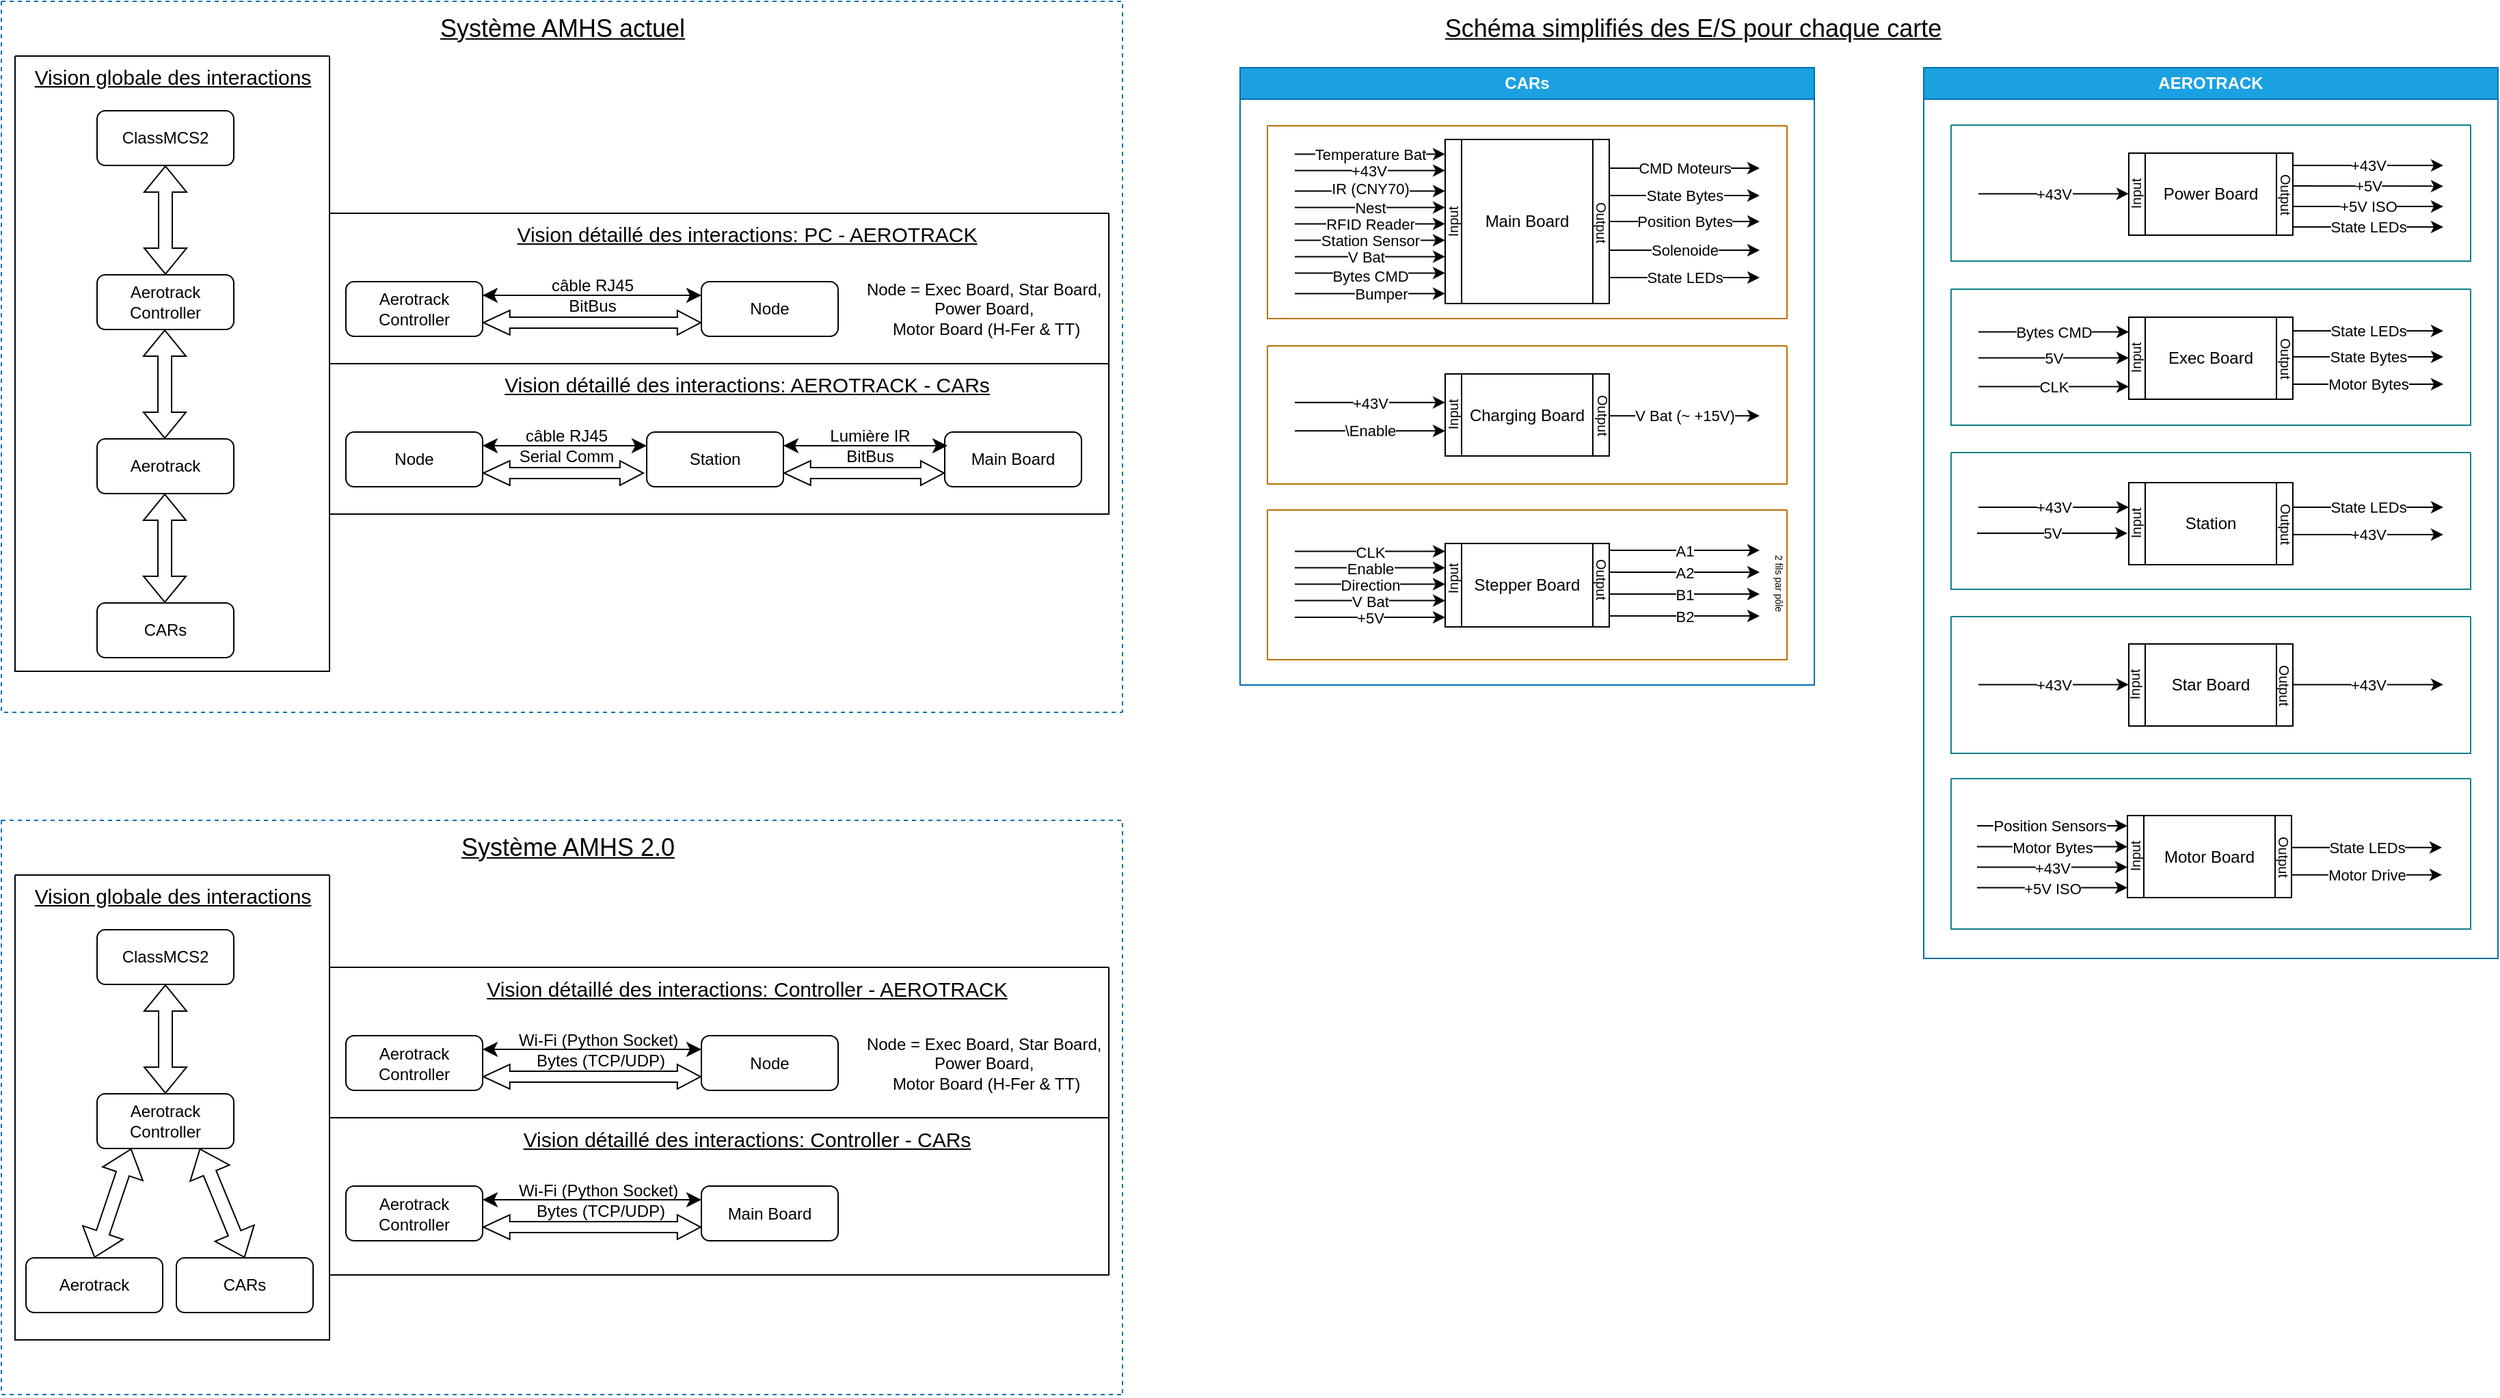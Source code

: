 <mxfile version="28.2.0">
  <diagram name="Page-1" id="JQ0VV9HO-R1vaCJ0KMiT">
    <mxGraphModel dx="677" dy="440" grid="1" gridSize="10" guides="1" tooltips="1" connect="1" arrows="1" fold="1" page="1" pageScale="1" pageWidth="827" pageHeight="1169" math="0" shadow="0">
      <root>
        <mxCell id="0" />
        <mxCell id="1" parent="0" />
        <mxCell id="ZBryR0kt3o8j6Fu_iN5K-2" value="ClassMCS2" style="rounded=1;whiteSpace=wrap;html=1;" parent="1" vertex="1">
          <mxGeometry x="74" y="90" width="100" height="40" as="geometry" />
        </mxCell>
        <mxCell id="ZBryR0kt3o8j6Fu_iN5K-3" value="Aerotrack Controller" style="rounded=1;whiteSpace=wrap;html=1;" parent="1" vertex="1">
          <mxGeometry x="74" y="210" width="100" height="40" as="geometry" />
        </mxCell>
        <mxCell id="ZBryR0kt3o8j6Fu_iN5K-4" value="CARs" style="rounded=1;whiteSpace=wrap;html=1;" parent="1" vertex="1">
          <mxGeometry x="74" y="450" width="100" height="40" as="geometry" />
        </mxCell>
        <mxCell id="ZBryR0kt3o8j6Fu_iN5K-5" value="Aerotrack" style="rounded=1;whiteSpace=wrap;html=1;" parent="1" vertex="1">
          <mxGeometry x="74" y="330" width="100" height="40" as="geometry" />
        </mxCell>
        <mxCell id="ZBryR0kt3o8j6Fu_iN5K-8" value="" style="shape=flexArrow;endArrow=classic;startArrow=classic;html=1;rounded=0;entryX=0.5;entryY=1;entryDx=0;entryDy=0;exitX=0.5;exitY=0;exitDx=0;exitDy=0;" parent="1" source="ZBryR0kt3o8j6Fu_iN5K-3" target="ZBryR0kt3o8j6Fu_iN5K-2" edge="1">
          <mxGeometry width="100" height="100" relative="1" as="geometry">
            <mxPoint x="394" y="380" as="sourcePoint" />
            <mxPoint x="494" y="280" as="targetPoint" />
          </mxGeometry>
        </mxCell>
        <mxCell id="ZBryR0kt3o8j6Fu_iN5K-9" value="" style="shape=flexArrow;endArrow=classic;startArrow=classic;html=1;rounded=0;entryX=0.5;entryY=1;entryDx=0;entryDy=0;exitX=0.5;exitY=0;exitDx=0;exitDy=0;" parent="1" edge="1">
          <mxGeometry width="100" height="100" relative="1" as="geometry">
            <mxPoint x="123.5" y="330" as="sourcePoint" />
            <mxPoint x="123.5" y="250" as="targetPoint" />
          </mxGeometry>
        </mxCell>
        <mxCell id="ZBryR0kt3o8j6Fu_iN5K-10" value="" style="shape=flexArrow;endArrow=classic;startArrow=classic;html=1;rounded=0;entryX=0.5;entryY=1;entryDx=0;entryDy=0;exitX=0.5;exitY=0;exitDx=0;exitDy=0;" parent="1" edge="1">
          <mxGeometry width="100" height="100" relative="1" as="geometry">
            <mxPoint x="123.5" y="450" as="sourcePoint" />
            <mxPoint x="123.5" y="370" as="targetPoint" />
          </mxGeometry>
        </mxCell>
        <mxCell id="ZBryR0kt3o8j6Fu_iN5K-12" value="&lt;font style=&quot;font-size: 18px;&quot;&gt;&lt;u&gt;Système AMHS actuel&lt;/u&gt;&lt;/font&gt;" style="text;html=1;align=center;verticalAlign=middle;resizable=0;points=[];autosize=1;strokeColor=none;fillColor=none;" parent="1" vertex="1">
          <mxGeometry x="314" y="10" width="200" height="40" as="geometry" />
        </mxCell>
        <mxCell id="ZBryR0kt3o8j6Fu_iN5K-13" value="&lt;font style=&quot;font-size: 15px;&quot;&gt;&lt;u style=&quot;&quot;&gt;Vision globale des interactions&lt;/u&gt;&lt;/font&gt;" style="text;html=1;align=center;verticalAlign=middle;resizable=0;points=[];autosize=1;strokeColor=none;fillColor=none;" parent="1" vertex="1">
          <mxGeometry x="14" y="50" width="230" height="30" as="geometry" />
        </mxCell>
        <mxCell id="ZBryR0kt3o8j6Fu_iN5K-19" value="&lt;font style=&quot;font-size: 15px;&quot;&gt;&lt;u style=&quot;&quot;&gt;Vision détaillé des interactions: PC - AEROTRACK&lt;/u&gt;&lt;/font&gt;" style="text;html=1;align=center;verticalAlign=middle;resizable=0;points=[];autosize=1;strokeColor=none;fillColor=none;" parent="1" vertex="1">
          <mxGeometry x="369" y="165" width="360" height="30" as="geometry" />
        </mxCell>
        <mxCell id="ZBryR0kt3o8j6Fu_iN5K-20" value="&lt;font style=&quot;font-size: 15px;&quot;&gt;&lt;u style=&quot;&quot;&gt;Vision détaillé des interactions: AEROTRACK - CARs&lt;/u&gt;&lt;/font&gt;" style="text;html=1;align=center;verticalAlign=middle;resizable=0;points=[];autosize=1;strokeColor=none;fillColor=none;" parent="1" vertex="1">
          <mxGeometry x="359" y="275" width="380" height="30" as="geometry" />
        </mxCell>
        <mxCell id="ZBryR0kt3o8j6Fu_iN5K-23" value="Aerotrack Controller" style="rounded=1;whiteSpace=wrap;html=1;" parent="1" vertex="1">
          <mxGeometry x="256" y="215" width="100" height="40" as="geometry" />
        </mxCell>
        <mxCell id="ZBryR0kt3o8j6Fu_iN5K-24" value="Node" style="rounded=1;whiteSpace=wrap;html=1;" parent="1" vertex="1">
          <mxGeometry x="516" y="215" width="100" height="40" as="geometry" />
        </mxCell>
        <mxCell id="ZBryR0kt3o8j6Fu_iN5K-25" value="Station" style="rounded=1;whiteSpace=wrap;html=1;" parent="1" vertex="1">
          <mxGeometry x="476" y="325" width="100" height="40" as="geometry" />
        </mxCell>
        <mxCell id="ZBryR0kt3o8j6Fu_iN5K-29" value="Main Board" style="rounded=1;whiteSpace=wrap;html=1;" parent="1" vertex="1">
          <mxGeometry x="694" y="325" width="100" height="40" as="geometry" />
        </mxCell>
        <mxCell id="ZBryR0kt3o8j6Fu_iN5K-35" value="" style="edgeStyle=none;orthogonalLoop=1;jettySize=auto;html=1;endArrow=classic;startArrow=classic;endSize=8;startSize=8;rounded=0;entryX=0;entryY=0.25;entryDx=0;entryDy=0;exitX=1;exitY=0.25;exitDx=0;exitDy=0;" parent="1" source="ZBryR0kt3o8j6Fu_iN5K-23" target="ZBryR0kt3o8j6Fu_iN5K-24" edge="1">
          <mxGeometry width="100" relative="1" as="geometry">
            <mxPoint x="406" y="225" as="sourcePoint" />
            <mxPoint x="506" y="225" as="targetPoint" />
            <Array as="points" />
          </mxGeometry>
        </mxCell>
        <mxCell id="ZBryR0kt3o8j6Fu_iN5K-39" value="" style="shape=flexArrow;endArrow=classic;startArrow=classic;html=1;rounded=0;entryX=0;entryY=0.75;entryDx=0;entryDy=0;exitX=1;exitY=0.75;exitDx=0;exitDy=0;endWidth=9;endSize=5.362;startWidth=9;startSize=6.121;width=7.917;" parent="1" source="ZBryR0kt3o8j6Fu_iN5K-23" target="ZBryR0kt3o8j6Fu_iN5K-24" edge="1">
          <mxGeometry width="100" height="100" relative="1" as="geometry">
            <mxPoint x="356" y="325" as="sourcePoint" />
            <mxPoint x="456" y="225" as="targetPoint" />
          </mxGeometry>
        </mxCell>
        <mxCell id="ZBryR0kt3o8j6Fu_iN5K-43" value="câble RJ45&lt;br&gt;BitBus" style="text;html=1;align=center;verticalAlign=middle;resizable=0;points=[];autosize=1;strokeColor=none;fillColor=none;" parent="1" vertex="1">
          <mxGeometry x="396" y="205" width="80" height="40" as="geometry" />
        </mxCell>
        <mxCell id="ZBryR0kt3o8j6Fu_iN5K-47" value="" style="swimlane;startSize=0;" parent="1" vertex="1">
          <mxGeometry x="14" y="50" width="230" height="450" as="geometry" />
        </mxCell>
        <mxCell id="ZBryR0kt3o8j6Fu_iN5K-48" value="" style="swimlane;startSize=0;" parent="1" vertex="1">
          <mxGeometry x="244" y="165" width="570" height="110" as="geometry" />
        </mxCell>
        <mxCell id="ZBryR0kt3o8j6Fu_iN5K-44" value="Node = Exec Board, Star Board,&amp;nbsp;&lt;div&gt;Power Board,&amp;nbsp;&lt;/div&gt;&lt;div&gt;Motor Board (H-Fer &amp;amp; TT)&lt;/div&gt;" style="text;html=1;align=center;verticalAlign=middle;resizable=0;points=[];autosize=1;strokeColor=none;fillColor=none;" parent="ZBryR0kt3o8j6Fu_iN5K-48" vertex="1">
          <mxGeometry x="380" y="40" width="200" height="60" as="geometry" />
        </mxCell>
        <mxCell id="ZBryR0kt3o8j6Fu_iN5K-49" value="Node" style="rounded=1;whiteSpace=wrap;html=1;" parent="1" vertex="1">
          <mxGeometry x="256" y="325" width="100" height="40" as="geometry" />
        </mxCell>
        <mxCell id="ZBryR0kt3o8j6Fu_iN5K-50" value="" style="edgeStyle=none;orthogonalLoop=1;jettySize=auto;html=1;endArrow=classic;startArrow=classic;endSize=8;startSize=8;rounded=0;entryX=0;entryY=0.25;entryDx=0;entryDy=0;exitX=1;exitY=0.25;exitDx=0;exitDy=0;" parent="1" target="ZBryR0kt3o8j6Fu_iN5K-25" edge="1">
          <mxGeometry width="100" relative="1" as="geometry">
            <mxPoint x="356" y="335" as="sourcePoint" />
            <mxPoint x="516" y="335" as="targetPoint" />
            <Array as="points" />
          </mxGeometry>
        </mxCell>
        <mxCell id="ZBryR0kt3o8j6Fu_iN5K-51" value="" style="shape=flexArrow;endArrow=classic;startArrow=classic;html=1;rounded=0;exitX=1;exitY=0.75;exitDx=0;exitDy=0;endWidth=9;endSize=5.362;startWidth=9;startSize=6.121;width=7.917;" parent="1" edge="1">
          <mxGeometry width="100" height="100" relative="1" as="geometry">
            <mxPoint x="356" y="355" as="sourcePoint" />
            <mxPoint x="474" y="355" as="targetPoint" />
          </mxGeometry>
        </mxCell>
        <mxCell id="ZBryR0kt3o8j6Fu_iN5K-52" value="câble RJ45&lt;br&gt;Serial Comm" style="text;html=1;align=center;verticalAlign=middle;resizable=0;points=[];autosize=1;strokeColor=none;fillColor=none;" parent="1" vertex="1">
          <mxGeometry x="372" y="315" width="90" height="40" as="geometry" />
        </mxCell>
        <mxCell id="ZBryR0kt3o8j6Fu_iN5K-53" value="" style="edgeStyle=none;orthogonalLoop=1;jettySize=auto;html=1;endArrow=classic;startArrow=classic;endSize=8;startSize=8;rounded=0;entryX=0;entryY=0.25;entryDx=0;entryDy=0;exitX=1;exitY=0.25;exitDx=0;exitDy=0;" parent="1" edge="1">
          <mxGeometry width="100" relative="1" as="geometry">
            <mxPoint x="576" y="335" as="sourcePoint" />
            <mxPoint x="696" y="335" as="targetPoint" />
            <Array as="points" />
          </mxGeometry>
        </mxCell>
        <mxCell id="ZBryR0kt3o8j6Fu_iN5K-54" value="" style="shape=flexArrow;endArrow=classic;startArrow=classic;html=1;rounded=0;exitX=1;exitY=0.75;exitDx=0;exitDy=0;endWidth=9;endSize=5.362;startWidth=9;startSize=6.121;width=7.917;" parent="1" edge="1">
          <mxGeometry width="100" height="100" relative="1" as="geometry">
            <mxPoint x="576" y="355" as="sourcePoint" />
            <mxPoint x="694" y="355" as="targetPoint" />
          </mxGeometry>
        </mxCell>
        <mxCell id="ZBryR0kt3o8j6Fu_iN5K-55" value="Lumière IR&lt;br&gt;BitBus" style="text;html=1;align=center;verticalAlign=middle;resizable=0;points=[];autosize=1;strokeColor=none;fillColor=none;" parent="1" vertex="1">
          <mxGeometry x="599" y="315" width="80" height="40" as="geometry" />
        </mxCell>
        <mxCell id="ZBryR0kt3o8j6Fu_iN5K-57" value="" style="swimlane;startSize=0;" parent="1" vertex="1">
          <mxGeometry x="244" y="275" width="570" height="110" as="geometry" />
        </mxCell>
        <mxCell id="ZBryR0kt3o8j6Fu_iN5K-58" value="" style="endArrow=none;dashed=1;html=1;rounded=0;fillColor=#1ba1e2;strokeColor=#006EAF;" parent="1" edge="1">
          <mxGeometry width="50" height="50" relative="1" as="geometry">
            <mxPoint x="4" y="10" as="sourcePoint" />
            <mxPoint x="824" y="530" as="targetPoint" />
            <Array as="points">
              <mxPoint x="4" y="530" />
            </Array>
          </mxGeometry>
        </mxCell>
        <mxCell id="ZBryR0kt3o8j6Fu_iN5K-61" value="" style="endArrow=none;dashed=1;html=1;rounded=0;fillColor=#1ba1e2;strokeColor=#006EAF;" parent="1" edge="1">
          <mxGeometry width="50" height="50" relative="1" as="geometry">
            <mxPoint x="4" y="10" as="sourcePoint" />
            <mxPoint x="824" y="530" as="targetPoint" />
            <Array as="points">
              <mxPoint x="824" y="10" />
            </Array>
          </mxGeometry>
        </mxCell>
        <mxCell id="ZBryR0kt3o8j6Fu_iN5K-62" value="ClassMCS2" style="rounded=1;whiteSpace=wrap;html=1;" parent="1" vertex="1">
          <mxGeometry x="74" y="689" width="100" height="40" as="geometry" />
        </mxCell>
        <mxCell id="ZBryR0kt3o8j6Fu_iN5K-63" value="Aerotrack Controller" style="rounded=1;whiteSpace=wrap;html=1;" parent="1" vertex="1">
          <mxGeometry x="74" y="809" width="100" height="40" as="geometry" />
        </mxCell>
        <mxCell id="ZBryR0kt3o8j6Fu_iN5K-66" value="" style="shape=flexArrow;endArrow=classic;startArrow=classic;html=1;rounded=0;entryX=0.5;entryY=1;entryDx=0;entryDy=0;exitX=0.5;exitY=0;exitDx=0;exitDy=0;" parent="1" source="ZBryR0kt3o8j6Fu_iN5K-63" target="ZBryR0kt3o8j6Fu_iN5K-62" edge="1">
          <mxGeometry width="100" height="100" relative="1" as="geometry">
            <mxPoint x="394" y="979" as="sourcePoint" />
            <mxPoint x="494" y="879" as="targetPoint" />
          </mxGeometry>
        </mxCell>
        <mxCell id="ZBryR0kt3o8j6Fu_iN5K-67" value="" style="shape=flexArrow;endArrow=classic;startArrow=classic;html=1;rounded=0;entryX=0.25;entryY=1;entryDx=0;entryDy=0;exitX=0.5;exitY=0;exitDx=0;exitDy=0;" parent="1" source="ZBryR0kt3o8j6Fu_iN5K-65" target="ZBryR0kt3o8j6Fu_iN5K-63" edge="1">
          <mxGeometry width="100" height="100" relative="1" as="geometry">
            <mxPoint x="123.5" y="929" as="sourcePoint" />
            <mxPoint x="123.5" y="849" as="targetPoint" />
          </mxGeometry>
        </mxCell>
        <mxCell id="ZBryR0kt3o8j6Fu_iN5K-69" value="&lt;font style=&quot;font-size: 18px;&quot;&gt;&lt;u&gt;Système AMHS 2.0&lt;/u&gt;&lt;/font&gt;" style="text;html=1;align=center;verticalAlign=middle;resizable=0;points=[];autosize=1;strokeColor=none;fillColor=none;" parent="1" vertex="1">
          <mxGeometry x="328" y="609" width="180" height="40" as="geometry" />
        </mxCell>
        <mxCell id="ZBryR0kt3o8j6Fu_iN5K-70" value="&lt;font style=&quot;font-size: 15px;&quot;&gt;&lt;u style=&quot;&quot;&gt;Vision globale des interactions&lt;/u&gt;&lt;/font&gt;" style="text;html=1;align=center;verticalAlign=middle;resizable=0;points=[];autosize=1;strokeColor=none;fillColor=none;" parent="1" vertex="1">
          <mxGeometry x="14" y="649" width="230" height="30" as="geometry" />
        </mxCell>
        <mxCell id="ZBryR0kt3o8j6Fu_iN5K-71" value="&lt;font style=&quot;font-size: 15px;&quot;&gt;&lt;u style=&quot;&quot;&gt;Vision détaillé des interactions: Controller - AEROTRACK&lt;/u&gt;&lt;/font&gt;" style="text;html=1;align=center;verticalAlign=middle;resizable=0;points=[];autosize=1;strokeColor=none;fillColor=none;" parent="1" vertex="1">
          <mxGeometry x="349" y="716.5" width="400" height="30" as="geometry" />
        </mxCell>
        <mxCell id="ZBryR0kt3o8j6Fu_iN5K-72" value="&lt;font style=&quot;font-size: 15px;&quot;&gt;&lt;u style=&quot;&quot;&gt;Vision détaillé des interactions: Controller - CARs&lt;/u&gt;&lt;/font&gt;" style="text;html=1;align=center;verticalAlign=middle;resizable=0;points=[];autosize=1;strokeColor=none;fillColor=none;" parent="1" vertex="1">
          <mxGeometry x="374" y="826.5" width="350" height="30" as="geometry" />
        </mxCell>
        <mxCell id="ZBryR0kt3o8j6Fu_iN5K-73" value="Aerotrack Controller" style="rounded=1;whiteSpace=wrap;html=1;" parent="1" vertex="1">
          <mxGeometry x="256" y="766.5" width="100" height="40" as="geometry" />
        </mxCell>
        <mxCell id="ZBryR0kt3o8j6Fu_iN5K-74" value="Node" style="rounded=1;whiteSpace=wrap;html=1;" parent="1" vertex="1">
          <mxGeometry x="516" y="766.5" width="100" height="40" as="geometry" />
        </mxCell>
        <mxCell id="ZBryR0kt3o8j6Fu_iN5K-77" value="" style="edgeStyle=none;orthogonalLoop=1;jettySize=auto;html=1;endArrow=classic;startArrow=classic;endSize=8;startSize=8;rounded=0;entryX=0;entryY=0.25;entryDx=0;entryDy=0;exitX=1;exitY=0.25;exitDx=0;exitDy=0;" parent="1" source="ZBryR0kt3o8j6Fu_iN5K-73" target="ZBryR0kt3o8j6Fu_iN5K-74" edge="1">
          <mxGeometry width="100" relative="1" as="geometry">
            <mxPoint x="406" y="776.5" as="sourcePoint" />
            <mxPoint x="506" y="776.5" as="targetPoint" />
            <Array as="points" />
          </mxGeometry>
        </mxCell>
        <mxCell id="ZBryR0kt3o8j6Fu_iN5K-78" value="" style="shape=flexArrow;endArrow=classic;startArrow=classic;html=1;rounded=0;entryX=0;entryY=0.75;entryDx=0;entryDy=0;exitX=1;exitY=0.75;exitDx=0;exitDy=0;endWidth=9;endSize=5.362;startWidth=9;startSize=6.121;width=7.917;" parent="1" source="ZBryR0kt3o8j6Fu_iN5K-73" target="ZBryR0kt3o8j6Fu_iN5K-74" edge="1">
          <mxGeometry width="100" height="100" relative="1" as="geometry">
            <mxPoint x="356" y="876.5" as="sourcePoint" />
            <mxPoint x="456" y="776.5" as="targetPoint" />
          </mxGeometry>
        </mxCell>
        <mxCell id="ZBryR0kt3o8j6Fu_iN5K-80" value="" style="swimlane;startSize=0;" parent="1" vertex="1">
          <mxGeometry x="14" y="649" width="230" height="340" as="geometry" />
        </mxCell>
        <mxCell id="ZBryR0kt3o8j6Fu_iN5K-65" value="Aerotrack" style="rounded=1;whiteSpace=wrap;html=1;" parent="ZBryR0kt3o8j6Fu_iN5K-80" vertex="1">
          <mxGeometry x="8" y="280" width="100" height="40" as="geometry" />
        </mxCell>
        <mxCell id="ZBryR0kt3o8j6Fu_iN5K-64" value="CARs" style="rounded=1;whiteSpace=wrap;html=1;" parent="ZBryR0kt3o8j6Fu_iN5K-80" vertex="1">
          <mxGeometry x="118" y="280" width="100" height="40" as="geometry" />
        </mxCell>
        <mxCell id="ZBryR0kt3o8j6Fu_iN5K-81" value="" style="swimlane;startSize=0;" parent="1" vertex="1">
          <mxGeometry x="244" y="716.5" width="570" height="110" as="geometry" />
        </mxCell>
        <mxCell id="ZBryR0kt3o8j6Fu_iN5K-82" value="Node = Exec Board, Star Board,&amp;nbsp;&lt;div&gt;Power Board,&amp;nbsp;&lt;/div&gt;&lt;div&gt;Motor Board (H-Fer &amp;amp; TT)&lt;/div&gt;" style="text;html=1;align=center;verticalAlign=middle;resizable=0;points=[];autosize=1;strokeColor=none;fillColor=none;" parent="ZBryR0kt3o8j6Fu_iN5K-81" vertex="1">
          <mxGeometry x="380" y="40" width="200" height="60" as="geometry" />
        </mxCell>
        <mxCell id="ZBryR0kt3o8j6Fu_iN5K-95" value="Wi-Fi (Python Socket)&amp;nbsp;&lt;div&gt;Bytes (TCP/UDP)&lt;/div&gt;" style="text;html=1;align=center;verticalAlign=middle;resizable=0;points=[];autosize=1;strokeColor=none;fillColor=none;" parent="ZBryR0kt3o8j6Fu_iN5K-81" vertex="1">
          <mxGeometry x="128" y="40" width="140" height="40" as="geometry" />
        </mxCell>
        <mxCell id="ZBryR0kt3o8j6Fu_iN5K-83" value="Aerotrack Controller" style="rounded=1;whiteSpace=wrap;html=1;" parent="1" vertex="1">
          <mxGeometry x="256" y="876.5" width="100" height="40" as="geometry" />
        </mxCell>
        <mxCell id="ZBryR0kt3o8j6Fu_iN5K-84" value="" style="edgeStyle=none;orthogonalLoop=1;jettySize=auto;html=1;endArrow=classic;startArrow=classic;endSize=8;startSize=8;rounded=0;entryX=0;entryY=0.25;entryDx=0;entryDy=0;exitX=1;exitY=0.25;exitDx=0;exitDy=0;" parent="1" target="ZBryR0kt3o8j6Fu_iN5K-76" edge="1">
          <mxGeometry width="100" relative="1" as="geometry">
            <mxPoint x="356" y="886.5" as="sourcePoint" />
            <mxPoint x="476.0" y="886.5" as="targetPoint" />
            <Array as="points" />
          </mxGeometry>
        </mxCell>
        <mxCell id="ZBryR0kt3o8j6Fu_iN5K-85" value="" style="shape=flexArrow;endArrow=classic;startArrow=classic;html=1;rounded=0;exitX=1;exitY=0.75;exitDx=0;exitDy=0;endWidth=9;endSize=5.362;startWidth=9;startSize=6.121;width=7.917;entryX=0;entryY=0.75;entryDx=0;entryDy=0;" parent="1" target="ZBryR0kt3o8j6Fu_iN5K-76" edge="1">
          <mxGeometry width="100" height="100" relative="1" as="geometry">
            <mxPoint x="356" y="906.5" as="sourcePoint" />
            <mxPoint x="474" y="906.5" as="targetPoint" />
          </mxGeometry>
        </mxCell>
        <mxCell id="ZBryR0kt3o8j6Fu_iN5K-90" value="" style="swimlane;startSize=0;" parent="1" vertex="1">
          <mxGeometry x="244" y="826.5" width="570" height="115" as="geometry" />
        </mxCell>
        <mxCell id="ZBryR0kt3o8j6Fu_iN5K-76" value="Main Board" style="rounded=1;whiteSpace=wrap;html=1;" parent="ZBryR0kt3o8j6Fu_iN5K-90" vertex="1">
          <mxGeometry x="272" y="50" width="100" height="40" as="geometry" />
        </mxCell>
        <mxCell id="ZBryR0kt3o8j6Fu_iN5K-94" value="Wi-Fi (Python Socket)&amp;nbsp;&lt;div&gt;Bytes (TCP/UDP)&lt;/div&gt;" style="text;html=1;align=center;verticalAlign=middle;resizable=0;points=[];autosize=1;strokeColor=none;fillColor=none;" parent="ZBryR0kt3o8j6Fu_iN5K-90" vertex="1">
          <mxGeometry x="128" y="40" width="140" height="40" as="geometry" />
        </mxCell>
        <mxCell id="ZBryR0kt3o8j6Fu_iN5K-91" value="" style="endArrow=none;dashed=1;html=1;rounded=0;fillColor=#1ba1e2;strokeColor=#006EAF;" parent="1" edge="1">
          <mxGeometry width="50" height="50" relative="1" as="geometry">
            <mxPoint x="4" y="609" as="sourcePoint" />
            <mxPoint x="824" y="1029" as="targetPoint" />
            <Array as="points">
              <mxPoint x="4" y="1029" />
            </Array>
          </mxGeometry>
        </mxCell>
        <mxCell id="ZBryR0kt3o8j6Fu_iN5K-92" value="" style="endArrow=none;dashed=1;html=1;rounded=0;fillColor=#1ba1e2;strokeColor=#006EAF;" parent="1" edge="1">
          <mxGeometry width="50" height="50" relative="1" as="geometry">
            <mxPoint x="4" y="609" as="sourcePoint" />
            <mxPoint x="824" y="1029" as="targetPoint" />
            <Array as="points">
              <mxPoint x="824" y="609" />
            </Array>
          </mxGeometry>
        </mxCell>
        <mxCell id="ZBryR0kt3o8j6Fu_iN5K-93" value="" style="shape=flexArrow;endArrow=classic;startArrow=classic;html=1;rounded=0;entryX=0.75;entryY=1;entryDx=0;entryDy=0;exitX=0.5;exitY=0;exitDx=0;exitDy=0;" parent="1" source="ZBryR0kt3o8j6Fu_iN5K-64" target="ZBryR0kt3o8j6Fu_iN5K-63" edge="1">
          <mxGeometry width="100" height="100" relative="1" as="geometry">
            <mxPoint x="142" y="969" as="sourcePoint" />
            <mxPoint x="193.5" y="889" as="targetPoint" />
          </mxGeometry>
        </mxCell>
        <mxCell id="ZBryR0kt3o8j6Fu_iN5K-97" value="&lt;font style=&quot;font-size: 18px;&quot;&gt;&lt;u&gt;Schéma simplifiés des E/S pour chaque carte&lt;/u&gt;&lt;/font&gt;" style="text;html=1;align=center;verticalAlign=middle;resizable=0;points=[];autosize=1;strokeColor=none;fillColor=none;" parent="1" vertex="1">
          <mxGeometry x="1046" y="10" width="390" height="40" as="geometry" />
        </mxCell>
        <mxCell id="ZBryR0kt3o8j6Fu_iN5K-100" value="Exec Board" style="shape=process;whiteSpace=wrap;html=1;backgroundOutline=1;" parent="1" vertex="1">
          <mxGeometry x="1560" y="241" width="120" height="60" as="geometry" />
        </mxCell>
        <mxCell id="ZBryR0kt3o8j6Fu_iN5K-102" value="Station" style="shape=process;whiteSpace=wrap;html=1;backgroundOutline=1;" parent="1" vertex="1">
          <mxGeometry x="1560" y="362" width="120" height="60" as="geometry" />
        </mxCell>
        <mxCell id="ZBryR0kt3o8j6Fu_iN5K-104" value="Charging Board" style="shape=process;whiteSpace=wrap;html=1;backgroundOutline=1;" parent="1" vertex="1">
          <mxGeometry x="1060" y="282.5" width="120" height="60" as="geometry" />
        </mxCell>
        <mxCell id="ZBryR0kt3o8j6Fu_iN5K-105" value="Stepper Board" style="shape=process;whiteSpace=wrap;html=1;backgroundOutline=1;" parent="1" vertex="1">
          <mxGeometry x="1060" y="406.5" width="120" height="61" as="geometry" />
        </mxCell>
        <mxCell id="ZBryR0kt3o8j6Fu_iN5K-108" value="&lt;font style=&quot;font-size: 10px;&quot;&gt;Input&lt;/font&gt;" style="text;html=1;align=center;verticalAlign=middle;resizable=0;points=[];autosize=1;strokeColor=none;fillColor=none;rotation=270;" parent="1" vertex="1">
          <mxGeometry x="1040" y="297.5" width="50" height="30" as="geometry" />
        </mxCell>
        <mxCell id="ZBryR0kt3o8j6Fu_iN5K-109" value="&lt;font style=&quot;font-size: 10px;&quot;&gt;Input&lt;/font&gt;" style="text;html=1;align=center;verticalAlign=middle;resizable=0;points=[];autosize=1;strokeColor=none;fillColor=none;rotation=270;" parent="1" vertex="1">
          <mxGeometry x="1040" y="417.5" width="50" height="30" as="geometry" />
        </mxCell>
        <mxCell id="ZBryR0kt3o8j6Fu_iN5K-110" value="&lt;font style=&quot;font-size: 10px;&quot;&gt;Input&lt;/font&gt;" style="text;html=1;align=center;verticalAlign=middle;resizable=0;points=[];autosize=1;strokeColor=none;fillColor=none;rotation=270;" parent="1" vertex="1">
          <mxGeometry x="1540" y="256" width="50" height="30" as="geometry" />
        </mxCell>
        <mxCell id="ZBryR0kt3o8j6Fu_iN5K-112" value="&lt;font style=&quot;font-size: 10px;&quot;&gt;Input&lt;/font&gt;" style="text;html=1;align=center;verticalAlign=middle;resizable=0;points=[];autosize=1;strokeColor=none;fillColor=none;rotation=270;" parent="1" vertex="1">
          <mxGeometry x="1540" y="377" width="50" height="30" as="geometry" />
        </mxCell>
        <mxCell id="ZBryR0kt3o8j6Fu_iN5K-114" value="&lt;font style=&quot;font-size: 10px;&quot;&gt;Output&lt;/font&gt;" style="text;html=1;align=center;verticalAlign=middle;resizable=0;points=[];autosize=1;strokeColor=none;fillColor=none;rotation=90;" parent="1" vertex="1">
          <mxGeometry x="1650" y="256" width="50" height="30" as="geometry" />
        </mxCell>
        <mxCell id="ZBryR0kt3o8j6Fu_iN5K-115" value="&lt;font style=&quot;font-size: 10px;&quot;&gt;Output&lt;/font&gt;" style="text;html=1;align=center;verticalAlign=middle;resizable=0;points=[];autosize=1;strokeColor=none;fillColor=none;rotation=90;" parent="1" vertex="1">
          <mxGeometry x="1150" y="417.5" width="50" height="30" as="geometry" />
        </mxCell>
        <mxCell id="ZBryR0kt3o8j6Fu_iN5K-117" value="&lt;font style=&quot;font-size: 10px;&quot;&gt;Output&lt;/font&gt;" style="text;html=1;align=center;verticalAlign=middle;resizable=0;points=[];autosize=1;strokeColor=none;fillColor=none;rotation=90;" parent="1" vertex="1">
          <mxGeometry x="1650" y="377" width="50" height="30" as="geometry" />
        </mxCell>
        <mxCell id="ZBryR0kt3o8j6Fu_iN5K-120" value="&lt;font style=&quot;font-size: 10px;&quot;&gt;Output&lt;/font&gt;" style="text;html=1;align=center;verticalAlign=middle;resizable=0;points=[];autosize=1;strokeColor=none;fillColor=none;rotation=90;" parent="1" vertex="1">
          <mxGeometry x="1151" y="297.5" width="50" height="30" as="geometry" />
        </mxCell>
        <mxCell id="ZBryR0kt3o8j6Fu_iN5K-133" value="" style="endArrow=classic;html=1;rounded=0;" parent="1" edge="1">
          <mxGeometry relative="1" as="geometry">
            <mxPoint x="1450" y="251.8" as="sourcePoint" />
            <mxPoint x="1560" y="251.8" as="targetPoint" />
          </mxGeometry>
        </mxCell>
        <mxCell id="ZBryR0kt3o8j6Fu_iN5K-134" value="Bytes CMD" style="edgeLabel;resizable=0;html=1;;align=center;verticalAlign=middle;" parent="ZBryR0kt3o8j6Fu_iN5K-133" connectable="0" vertex="1">
          <mxGeometry relative="1" as="geometry" />
        </mxCell>
        <mxCell id="ZBryR0kt3o8j6Fu_iN5K-136" value="" style="endArrow=classic;html=1;rounded=0;" parent="1" edge="1">
          <mxGeometry relative="1" as="geometry">
            <mxPoint x="1450" y="270.8" as="sourcePoint" />
            <mxPoint x="1560" y="270.8" as="targetPoint" />
          </mxGeometry>
        </mxCell>
        <mxCell id="ZBryR0kt3o8j6Fu_iN5K-137" value="5V" style="edgeLabel;resizable=0;html=1;;align=center;verticalAlign=middle;" parent="ZBryR0kt3o8j6Fu_iN5K-136" connectable="0" vertex="1">
          <mxGeometry relative="1" as="geometry" />
        </mxCell>
        <mxCell id="ZBryR0kt3o8j6Fu_iN5K-139" value="" style="endArrow=classic;html=1;rounded=0;" parent="1" edge="1">
          <mxGeometry relative="1" as="geometry">
            <mxPoint x="1450" y="291.8" as="sourcePoint" />
            <mxPoint x="1560" y="291.8" as="targetPoint" />
          </mxGeometry>
        </mxCell>
        <mxCell id="ZBryR0kt3o8j6Fu_iN5K-140" value="CLK" style="edgeLabel;resizable=0;html=1;;align=center;verticalAlign=middle;" parent="ZBryR0kt3o8j6Fu_iN5K-139" connectable="0" vertex="1">
          <mxGeometry relative="1" as="geometry" />
        </mxCell>
        <mxCell id="ZBryR0kt3o8j6Fu_iN5K-181" value="" style="endArrow=classic;html=1;rounded=0;" parent="1" edge="1">
          <mxGeometry relative="1" as="geometry">
            <mxPoint x="950" y="412.3" as="sourcePoint" />
            <mxPoint x="1060" y="412.3" as="targetPoint" />
          </mxGeometry>
        </mxCell>
        <mxCell id="ZBryR0kt3o8j6Fu_iN5K-182" value="CLK" style="edgeLabel;resizable=0;html=1;;align=center;verticalAlign=middle;" parent="ZBryR0kt3o8j6Fu_iN5K-181" connectable="0" vertex="1">
          <mxGeometry relative="1" as="geometry" />
        </mxCell>
        <mxCell id="ZBryR0kt3o8j6Fu_iN5K-184" value="" style="endArrow=classic;html=1;rounded=0;" parent="1" edge="1">
          <mxGeometry relative="1" as="geometry">
            <mxPoint x="950" y="424.3" as="sourcePoint" />
            <mxPoint x="1060" y="424.3" as="targetPoint" />
          </mxGeometry>
        </mxCell>
        <mxCell id="ZBryR0kt3o8j6Fu_iN5K-185" value="Enable" style="edgeLabel;resizable=0;html=1;;align=center;verticalAlign=middle;" parent="ZBryR0kt3o8j6Fu_iN5K-184" connectable="0" vertex="1">
          <mxGeometry relative="1" as="geometry" />
        </mxCell>
        <mxCell id="ZBryR0kt3o8j6Fu_iN5K-187" value="" style="endArrow=classic;html=1;rounded=0;" parent="1" edge="1">
          <mxGeometry relative="1" as="geometry">
            <mxPoint x="950" y="436.3" as="sourcePoint" />
            <mxPoint x="1060" y="436.3" as="targetPoint" />
          </mxGeometry>
        </mxCell>
        <mxCell id="ZBryR0kt3o8j6Fu_iN5K-188" value="Direction" style="edgeLabel;resizable=0;html=1;;align=center;verticalAlign=middle;" parent="ZBryR0kt3o8j6Fu_iN5K-187" connectable="0" vertex="1">
          <mxGeometry relative="1" as="geometry" />
        </mxCell>
        <mxCell id="ZBryR0kt3o8j6Fu_iN5K-190" value="" style="endArrow=classic;html=1;rounded=0;" parent="1" edge="1">
          <mxGeometry relative="1" as="geometry">
            <mxPoint x="950" y="448.3" as="sourcePoint" />
            <mxPoint x="1060" y="448.3" as="targetPoint" />
          </mxGeometry>
        </mxCell>
        <mxCell id="ZBryR0kt3o8j6Fu_iN5K-191" value="V Bat" style="edgeLabel;resizable=0;html=1;;align=center;verticalAlign=middle;" parent="ZBryR0kt3o8j6Fu_iN5K-190" connectable="0" vertex="1">
          <mxGeometry relative="1" as="geometry" />
        </mxCell>
        <mxCell id="ZBryR0kt3o8j6Fu_iN5K-205" value="" style="endArrow=classic;html=1;rounded=0;" parent="1" edge="1">
          <mxGeometry relative="1" as="geometry">
            <mxPoint x="1180" y="313.1" as="sourcePoint" />
            <mxPoint x="1290" y="313.1" as="targetPoint" />
          </mxGeometry>
        </mxCell>
        <mxCell id="ZBryR0kt3o8j6Fu_iN5K-206" value="V Bat (~ +15V)" style="edgeLabel;resizable=0;html=1;;align=center;verticalAlign=middle;" parent="ZBryR0kt3o8j6Fu_iN5K-205" connectable="0" vertex="1">
          <mxGeometry relative="1" as="geometry" />
        </mxCell>
        <mxCell id="ZBryR0kt3o8j6Fu_iN5K-217" value="" style="endArrow=classic;html=1;rounded=0;" parent="1" edge="1">
          <mxGeometry relative="1" as="geometry">
            <mxPoint x="1180" y="132.01" as="sourcePoint" />
            <mxPoint x="1290" y="132.01" as="targetPoint" />
          </mxGeometry>
        </mxCell>
        <mxCell id="ZBryR0kt3o8j6Fu_iN5K-218" value="CMD Moteurs" style="edgeLabel;resizable=0;html=1;;align=center;verticalAlign=middle;" parent="ZBryR0kt3o8j6Fu_iN5K-217" connectable="0" vertex="1">
          <mxGeometry relative="1" as="geometry" />
        </mxCell>
        <mxCell id="ZBryR0kt3o8j6Fu_iN5K-219" value="" style="endArrow=classic;html=1;rounded=0;" parent="1" edge="1">
          <mxGeometry relative="1" as="geometry">
            <mxPoint x="1180" y="152.01" as="sourcePoint" />
            <mxPoint x="1290" y="152.01" as="targetPoint" />
          </mxGeometry>
        </mxCell>
        <mxCell id="ZBryR0kt3o8j6Fu_iN5K-220" value="State Bytes" style="edgeLabel;resizable=0;html=1;;align=center;verticalAlign=middle;" parent="ZBryR0kt3o8j6Fu_iN5K-219" connectable="0" vertex="1">
          <mxGeometry relative="1" as="geometry" />
        </mxCell>
        <mxCell id="ZBryR0kt3o8j6Fu_iN5K-221" value="" style="endArrow=classic;html=1;rounded=0;" parent="1" edge="1">
          <mxGeometry relative="1" as="geometry">
            <mxPoint x="1180" y="171.01" as="sourcePoint" />
            <mxPoint x="1290" y="171.01" as="targetPoint" />
          </mxGeometry>
        </mxCell>
        <mxCell id="ZBryR0kt3o8j6Fu_iN5K-222" value="Position Bytes" style="edgeLabel;resizable=0;html=1;;align=center;verticalAlign=middle;" parent="ZBryR0kt3o8j6Fu_iN5K-221" connectable="0" vertex="1">
          <mxGeometry relative="1" as="geometry" />
        </mxCell>
        <mxCell id="ZBryR0kt3o8j6Fu_iN5K-223" value="" style="endArrow=classic;html=1;rounded=0;" parent="1" edge="1">
          <mxGeometry relative="1" as="geometry">
            <mxPoint x="1180" y="192.01" as="sourcePoint" />
            <mxPoint x="1290" y="192.01" as="targetPoint" />
          </mxGeometry>
        </mxCell>
        <mxCell id="ZBryR0kt3o8j6Fu_iN5K-224" value="Solenoide" style="edgeLabel;resizable=0;html=1;;align=center;verticalAlign=middle;" parent="ZBryR0kt3o8j6Fu_iN5K-223" connectable="0" vertex="1">
          <mxGeometry relative="1" as="geometry" />
        </mxCell>
        <mxCell id="ZBryR0kt3o8j6Fu_iN5K-249" value="" style="endArrow=classic;html=1;rounded=0;" parent="1" edge="1">
          <mxGeometry relative="1" as="geometry">
            <mxPoint x="1180" y="411.51" as="sourcePoint" />
            <mxPoint x="1290" y="411.51" as="targetPoint" />
          </mxGeometry>
        </mxCell>
        <mxCell id="ZBryR0kt3o8j6Fu_iN5K-250" value="A1" style="edgeLabel;resizable=0;html=1;;align=center;verticalAlign=middle;" parent="ZBryR0kt3o8j6Fu_iN5K-249" connectable="0" vertex="1">
          <mxGeometry relative="1" as="geometry" />
        </mxCell>
        <mxCell id="ZBryR0kt3o8j6Fu_iN5K-251" value="" style="endArrow=classic;html=1;rounded=0;" parent="1" edge="1">
          <mxGeometry relative="1" as="geometry">
            <mxPoint x="1180" y="427.51" as="sourcePoint" />
            <mxPoint x="1290" y="427.51" as="targetPoint" />
          </mxGeometry>
        </mxCell>
        <mxCell id="ZBryR0kt3o8j6Fu_iN5K-252" value="A2" style="edgeLabel;resizable=0;html=1;;align=center;verticalAlign=middle;" parent="ZBryR0kt3o8j6Fu_iN5K-251" connectable="0" vertex="1">
          <mxGeometry relative="1" as="geometry" />
        </mxCell>
        <mxCell id="ZBryR0kt3o8j6Fu_iN5K-253" value="" style="endArrow=classic;html=1;rounded=0;" parent="1" edge="1">
          <mxGeometry relative="1" as="geometry">
            <mxPoint x="1180" y="443.51" as="sourcePoint" />
            <mxPoint x="1290" y="443.51" as="targetPoint" />
          </mxGeometry>
        </mxCell>
        <mxCell id="ZBryR0kt3o8j6Fu_iN5K-254" value="B1" style="edgeLabel;resizable=0;html=1;;align=center;verticalAlign=middle;" parent="ZBryR0kt3o8j6Fu_iN5K-253" connectable="0" vertex="1">
          <mxGeometry relative="1" as="geometry" />
        </mxCell>
        <mxCell id="ZBryR0kt3o8j6Fu_iN5K-255" value="" style="endArrow=classic;html=1;rounded=0;" parent="1" edge="1">
          <mxGeometry relative="1" as="geometry">
            <mxPoint x="1180" y="459.51" as="sourcePoint" />
            <mxPoint x="1290" y="459.51" as="targetPoint" />
          </mxGeometry>
        </mxCell>
        <mxCell id="ZBryR0kt3o8j6Fu_iN5K-256" value="B2" style="edgeLabel;resizable=0;html=1;;align=center;verticalAlign=middle;" parent="ZBryR0kt3o8j6Fu_iN5K-255" connectable="0" vertex="1">
          <mxGeometry relative="1" as="geometry" />
        </mxCell>
        <mxCell id="ZBryR0kt3o8j6Fu_iN5K-281" value="" style="swimlane;startSize=0;fillColor=#f0a30a;fontColor=#000000;strokeColor=#BD7000;" parent="1" vertex="1">
          <mxGeometry x="930" y="101" width="380" height="141" as="geometry" />
        </mxCell>
        <mxCell id="ZBryR0kt3o8j6Fu_iN5K-99" value="Main Board" style="shape=process;whiteSpace=wrap;html=1;backgroundOutline=1;" parent="ZBryR0kt3o8j6Fu_iN5K-281" vertex="1">
          <mxGeometry x="130" y="10" width="120" height="120" as="geometry" />
        </mxCell>
        <mxCell id="ZBryR0kt3o8j6Fu_iN5K-121" value="" style="endArrow=classic;html=1;rounded=0;" parent="ZBryR0kt3o8j6Fu_iN5K-281" edge="1">
          <mxGeometry relative="1" as="geometry">
            <mxPoint x="20" y="107.71" as="sourcePoint" />
            <mxPoint x="130" y="107.71" as="targetPoint" />
          </mxGeometry>
        </mxCell>
        <mxCell id="ZBryR0kt3o8j6Fu_iN5K-122" value="Bytes CMD" style="edgeLabel;resizable=0;html=1;;align=center;verticalAlign=middle;" parent="ZBryR0kt3o8j6Fu_iN5K-121" connectable="0" vertex="1">
          <mxGeometry relative="1" as="geometry">
            <mxPoint y="2" as="offset" />
          </mxGeometry>
        </mxCell>
        <mxCell id="ZBryR0kt3o8j6Fu_iN5K-124" value="" style="endArrow=classic;html=1;rounded=0;" parent="ZBryR0kt3o8j6Fu_iN5K-281" edge="1">
          <mxGeometry relative="1" as="geometry">
            <mxPoint x="20" y="47.71" as="sourcePoint" />
            <mxPoint x="130" y="47.71" as="targetPoint" />
          </mxGeometry>
        </mxCell>
        <mxCell id="k7Ih-XZEC3zFsjEp1vER-1" value="IR (CNY70)" style="edgeLabel;html=1;align=center;verticalAlign=middle;resizable=0;points=[];" parent="ZBryR0kt3o8j6Fu_iN5K-124" vertex="1" connectable="0">
          <mxGeometry x="0.002" y="2" relative="1" as="geometry">
            <mxPoint as="offset" />
          </mxGeometry>
        </mxCell>
        <mxCell id="ZBryR0kt3o8j6Fu_iN5K-127" value="" style="endArrow=classic;html=1;rounded=0;" parent="ZBryR0kt3o8j6Fu_iN5K-281" edge="1">
          <mxGeometry relative="1" as="geometry">
            <mxPoint x="20" y="59.71" as="sourcePoint" />
            <mxPoint x="130" y="59.71" as="targetPoint" />
          </mxGeometry>
        </mxCell>
        <mxCell id="ZBryR0kt3o8j6Fu_iN5K-128" value="Nest" style="edgeLabel;resizable=0;html=1;;align=center;verticalAlign=middle;" parent="ZBryR0kt3o8j6Fu_iN5K-127" connectable="0" vertex="1">
          <mxGeometry relative="1" as="geometry" />
        </mxCell>
        <mxCell id="ZBryR0kt3o8j6Fu_iN5K-130" value="" style="endArrow=classic;html=1;rounded=0;" parent="ZBryR0kt3o8j6Fu_iN5K-281" edge="1">
          <mxGeometry relative="1" as="geometry">
            <mxPoint x="20" y="71.71" as="sourcePoint" />
            <mxPoint x="130" y="71.71" as="targetPoint" />
          </mxGeometry>
        </mxCell>
        <mxCell id="ZBryR0kt3o8j6Fu_iN5K-131" value="RFID Reader" style="edgeLabel;resizable=0;html=1;;align=center;verticalAlign=middle;" parent="ZBryR0kt3o8j6Fu_iN5K-130" connectable="0" vertex="1">
          <mxGeometry relative="1" as="geometry" />
        </mxCell>
        <mxCell id="k7Ih-XZEC3zFsjEp1vER-4" value="" style="endArrow=classic;html=1;rounded=0;" parent="ZBryR0kt3o8j6Fu_iN5K-281" edge="1">
          <mxGeometry relative="1" as="geometry">
            <mxPoint x="20" y="83.71" as="sourcePoint" />
            <mxPoint x="130" y="83.71" as="targetPoint" />
          </mxGeometry>
        </mxCell>
        <mxCell id="k7Ih-XZEC3zFsjEp1vER-5" value="Station Sensor" style="edgeLabel;resizable=0;html=1;;align=center;verticalAlign=middle;" parent="k7Ih-XZEC3zFsjEp1vER-4" connectable="0" vertex="1">
          <mxGeometry relative="1" as="geometry" />
        </mxCell>
        <mxCell id="k7Ih-XZEC3zFsjEp1vER-2" value="" style="endArrow=classic;html=1;rounded=0;" parent="ZBryR0kt3o8j6Fu_iN5K-281" edge="1">
          <mxGeometry relative="1" as="geometry">
            <mxPoint x="20" y="122.71" as="sourcePoint" />
            <mxPoint x="130" y="122.71" as="targetPoint" />
          </mxGeometry>
        </mxCell>
        <mxCell id="k7Ih-XZEC3zFsjEp1vER-3" value="Bumper" style="edgeLabel;resizable=0;html=1;;align=center;verticalAlign=middle;" parent="k7Ih-XZEC3zFsjEp1vER-2" connectable="0" vertex="1">
          <mxGeometry relative="1" as="geometry">
            <mxPoint x="8" as="offset" />
          </mxGeometry>
        </mxCell>
        <mxCell id="k7Ih-XZEC3zFsjEp1vER-6" value="" style="endArrow=classic;html=1;rounded=0;" parent="ZBryR0kt3o8j6Fu_iN5K-281" edge="1">
          <mxGeometry relative="1" as="geometry">
            <mxPoint x="20" y="95.71" as="sourcePoint" />
            <mxPoint x="130" y="95.71" as="targetPoint" />
          </mxGeometry>
        </mxCell>
        <mxCell id="k7Ih-XZEC3zFsjEp1vER-7" value="V Bat" style="edgeLabel;resizable=0;html=1;;align=center;verticalAlign=middle;" parent="k7Ih-XZEC3zFsjEp1vER-6" connectable="0" vertex="1">
          <mxGeometry relative="1" as="geometry">
            <mxPoint x="-3" as="offset" />
          </mxGeometry>
        </mxCell>
        <mxCell id="k7Ih-XZEC3zFsjEp1vER-8" value="" style="endArrow=classic;html=1;rounded=0;" parent="ZBryR0kt3o8j6Fu_iN5K-281" edge="1">
          <mxGeometry relative="1" as="geometry">
            <mxPoint x="20" y="20.71" as="sourcePoint" />
            <mxPoint x="130" y="20.71" as="targetPoint" />
          </mxGeometry>
        </mxCell>
        <mxCell id="k7Ih-XZEC3zFsjEp1vER-9" value="Temperature Bat" style="edgeLabel;resizable=0;html=1;;align=center;verticalAlign=middle;" parent="k7Ih-XZEC3zFsjEp1vER-8" connectable="0" vertex="1">
          <mxGeometry relative="1" as="geometry" />
        </mxCell>
        <mxCell id="k7Ih-XZEC3zFsjEp1vER-10" value="" style="endArrow=classic;html=1;rounded=0;" parent="ZBryR0kt3o8j6Fu_iN5K-281" edge="1">
          <mxGeometry relative="1" as="geometry">
            <mxPoint x="20" y="32.71" as="sourcePoint" />
            <mxPoint x="130" y="32.71" as="targetPoint" />
          </mxGeometry>
        </mxCell>
        <mxCell id="k7Ih-XZEC3zFsjEp1vER-11" value="&lt;span style=&quot;&quot;&gt;&lt;font&gt;+43V&lt;/font&gt;&lt;/span&gt;" style="edgeLabel;resizable=0;html=1;;align=center;verticalAlign=middle;labelBackgroundColor=default;" parent="k7Ih-XZEC3zFsjEp1vER-10" connectable="0" vertex="1">
          <mxGeometry relative="1" as="geometry">
            <mxPoint x="-1" as="offset" />
          </mxGeometry>
        </mxCell>
        <mxCell id="ZBryR0kt3o8j6Fu_iN5K-119" value="&lt;font style=&quot;font-size: 10px;&quot;&gt;Output&lt;/font&gt;" style="text;html=1;align=center;verticalAlign=middle;resizable=0;points=[];autosize=1;strokeColor=none;fillColor=none;rotation=90;" parent="ZBryR0kt3o8j6Fu_iN5K-281" vertex="1">
          <mxGeometry x="220" y="55.5" width="50" height="30" as="geometry" />
        </mxCell>
        <mxCell id="ZBryR0kt3o8j6Fu_iN5K-106" value="&lt;font style=&quot;font-size: 10px;&quot;&gt;Input&lt;/font&gt;" style="text;html=1;align=center;verticalAlign=middle;resizable=0;points=[];autosize=1;strokeColor=none;fillColor=none;rotation=270;" parent="ZBryR0kt3o8j6Fu_iN5K-281" vertex="1">
          <mxGeometry x="110" y="55.5" width="50" height="30" as="geometry" />
        </mxCell>
        <mxCell id="ZBryR0kt3o8j6Fu_iN5K-282" value="" style="swimlane;startSize=0;fillColor=#b0e3e6;strokeColor=#0e8088;" parent="1" vertex="1">
          <mxGeometry x="1430" y="220.5" width="380" height="99.5" as="geometry" />
        </mxCell>
        <mxCell id="ZBryR0kt3o8j6Fu_iN5K-283" value="" style="swimlane;startSize=0;fillColor=#b0e3e6;strokeColor=#0e8088;" parent="1" vertex="1">
          <mxGeometry x="1430" y="340" width="380" height="100" as="geometry" />
        </mxCell>
        <mxCell id="ZBryR0kt3o8j6Fu_iN5K-284" value="" style="swimlane;startSize=0;fillColor=#b0e3e6;strokeColor=#0e8088;" parent="1" vertex="1">
          <mxGeometry x="1430" y="460" width="380" height="100" as="geometry" />
        </mxCell>
        <mxCell id="ZBryR0kt3o8j6Fu_iN5K-286" value="" style="swimlane;startSize=0;fillColor=#f0a30a;fontColor=#000000;strokeColor=#BD7000;" parent="1" vertex="1">
          <mxGeometry x="930" y="382" width="380" height="109.5" as="geometry" />
        </mxCell>
        <mxCell id="k7Ih-XZEC3zFsjEp1vER-16" value="&lt;font style=&quot;font-size: 7px;&quot;&gt;2 fils par pôle&lt;/font&gt;" style="text;html=1;align=center;verticalAlign=middle;resizable=0;points=[];autosize=1;strokeColor=none;dashed=1;dashPattern=12 12;rotation=90;" parent="ZBryR0kt3o8j6Fu_iN5K-286" vertex="1">
          <mxGeometry x="340" y="38.25" width="70" height="30" as="geometry" />
        </mxCell>
        <mxCell id="ZBryR0kt3o8j6Fu_iN5K-287" value="" style="swimlane;startSize=0;fillColor=#f0a30a;fontColor=#000000;strokeColor=#BD7000;" parent="1" vertex="1">
          <mxGeometry x="930" y="262" width="380" height="101" as="geometry" />
        </mxCell>
        <mxCell id="ZBryR0kt3o8j6Fu_iN5K-196" value="" style="endArrow=classic;html=1;rounded=0;" parent="ZBryR0kt3o8j6Fu_iN5K-287" edge="1">
          <mxGeometry relative="1" as="geometry">
            <mxPoint x="20" y="62.14" as="sourcePoint" />
            <mxPoint x="130" y="62.14" as="targetPoint" />
          </mxGeometry>
        </mxCell>
        <mxCell id="ZBryR0kt3o8j6Fu_iN5K-197" value="\Enable" style="edgeLabel;resizable=0;html=1;;align=center;verticalAlign=middle;" parent="ZBryR0kt3o8j6Fu_iN5K-196" connectable="0" vertex="1">
          <mxGeometry relative="1" as="geometry" />
        </mxCell>
        <mxCell id="ZBryR0kt3o8j6Fu_iN5K-193" value="" style="endArrow=classic;html=1;rounded=0;" parent="ZBryR0kt3o8j6Fu_iN5K-287" edge="1">
          <mxGeometry relative="1" as="geometry">
            <mxPoint x="20" y="41.32" as="sourcePoint" />
            <mxPoint x="130" y="41.32" as="targetPoint" />
          </mxGeometry>
        </mxCell>
        <mxCell id="ZBryR0kt3o8j6Fu_iN5K-194" value="+43V" style="edgeLabel;resizable=0;html=1;;align=center;verticalAlign=middle;" parent="ZBryR0kt3o8j6Fu_iN5K-193" connectable="0" vertex="1">
          <mxGeometry relative="1" as="geometry" />
        </mxCell>
        <mxCell id="k7Ih-XZEC3zFsjEp1vER-12" value="" style="endArrow=classic;html=1;rounded=0;" parent="1" edge="1">
          <mxGeometry relative="1" as="geometry">
            <mxPoint x="1180" y="212" as="sourcePoint" />
            <mxPoint x="1290" y="212" as="targetPoint" />
          </mxGeometry>
        </mxCell>
        <mxCell id="k7Ih-XZEC3zFsjEp1vER-13" value="State LEDs" style="edgeLabel;resizable=0;html=1;;align=center;verticalAlign=middle;" parent="k7Ih-XZEC3zFsjEp1vER-12" connectable="0" vertex="1">
          <mxGeometry relative="1" as="geometry" />
        </mxCell>
        <mxCell id="k7Ih-XZEC3zFsjEp1vER-14" value="" style="endArrow=classic;html=1;rounded=0;" parent="1" edge="1">
          <mxGeometry relative="1" as="geometry">
            <mxPoint x="950" y="460.5" as="sourcePoint" />
            <mxPoint x="1060" y="460.5" as="targetPoint" />
          </mxGeometry>
        </mxCell>
        <mxCell id="k7Ih-XZEC3zFsjEp1vER-15" value="+5V" style="edgeLabel;resizable=0;html=1;;align=center;verticalAlign=middle;" parent="k7Ih-XZEC3zFsjEp1vER-14" connectable="0" vertex="1">
          <mxGeometry relative="1" as="geometry" />
        </mxCell>
        <mxCell id="y7egkGyyee0WCaGfkhkc-4" value="Power Board" style="shape=process;whiteSpace=wrap;html=1;backgroundOutline=1;" parent="1" vertex="1">
          <mxGeometry x="1560" y="121" width="120" height="60" as="geometry" />
        </mxCell>
        <mxCell id="y7egkGyyee0WCaGfkhkc-5" value="&lt;font style=&quot;font-size: 10px;&quot;&gt;Input&lt;/font&gt;" style="text;html=1;align=center;verticalAlign=middle;resizable=0;points=[];autosize=1;strokeColor=none;fillColor=none;rotation=270;" parent="1" vertex="1">
          <mxGeometry x="1540" y="136" width="50" height="30" as="geometry" />
        </mxCell>
        <mxCell id="y7egkGyyee0WCaGfkhkc-6" value="&lt;font style=&quot;font-size: 10px;&quot;&gt;Output&lt;/font&gt;" style="text;html=1;align=center;verticalAlign=middle;resizable=0;points=[];autosize=1;strokeColor=none;fillColor=none;rotation=90;" parent="1" vertex="1">
          <mxGeometry x="1650" y="136" width="50" height="30" as="geometry" />
        </mxCell>
        <mxCell id="y7egkGyyee0WCaGfkhkc-23" value="" style="swimlane;startSize=0;fillColor=#b0e3e6;strokeColor=#0e8088;" parent="1" vertex="1">
          <mxGeometry x="1430" y="100.5" width="380" height="99.5" as="geometry" />
        </mxCell>
        <mxCell id="y7egkGyyee0WCaGfkhkc-7" value="" style="endArrow=classic;html=1;rounded=0;" parent="y7egkGyyee0WCaGfkhkc-23" edge="1">
          <mxGeometry relative="1" as="geometry">
            <mxPoint x="20" y="50.22" as="sourcePoint" />
            <mxPoint x="130" y="50.22" as="targetPoint" />
          </mxGeometry>
        </mxCell>
        <mxCell id="y7egkGyyee0WCaGfkhkc-8" value="+43V" style="edgeLabel;resizable=0;html=1;;align=center;verticalAlign=middle;" parent="y7egkGyyee0WCaGfkhkc-7" connectable="0" vertex="1">
          <mxGeometry relative="1" as="geometry" />
        </mxCell>
        <mxCell id="y7egkGyyee0WCaGfkhkc-25" value="AEROTRACK" style="swimlane;whiteSpace=wrap;html=1;fillColor=#1ba1e2;fontColor=#ffffff;strokeColor=#006EAF;" parent="1" vertex="1">
          <mxGeometry x="1410" y="58.5" width="420" height="651.5" as="geometry" />
        </mxCell>
        <mxCell id="ZBryR0kt3o8j6Fu_iN5K-225" value="" style="endArrow=classic;html=1;rounded=0;" parent="y7egkGyyee0WCaGfkhkc-25" edge="1">
          <mxGeometry relative="1" as="geometry">
            <mxPoint x="270" y="211.5" as="sourcePoint" />
            <mxPoint x="380" y="211.5" as="targetPoint" />
          </mxGeometry>
        </mxCell>
        <mxCell id="ZBryR0kt3o8j6Fu_iN5K-226" value="State Bytes" style="edgeLabel;resizable=0;html=1;;align=center;verticalAlign=middle;" parent="ZBryR0kt3o8j6Fu_iN5K-225" connectable="0" vertex="1">
          <mxGeometry relative="1" as="geometry" />
        </mxCell>
        <mxCell id="y7egkGyyee0WCaGfkhkc-32" value="" style="endArrow=classic;html=1;rounded=0;" parent="y7egkGyyee0WCaGfkhkc-25" edge="1">
          <mxGeometry relative="1" as="geometry">
            <mxPoint x="270" y="192.5" as="sourcePoint" />
            <mxPoint x="380" y="192.5" as="targetPoint" />
          </mxGeometry>
        </mxCell>
        <mxCell id="y7egkGyyee0WCaGfkhkc-33" value="State LEDs" style="edgeLabel;resizable=0;html=1;;align=center;verticalAlign=middle;" parent="y7egkGyyee0WCaGfkhkc-32" connectable="0" vertex="1">
          <mxGeometry relative="1" as="geometry" />
        </mxCell>
        <mxCell id="y7egkGyyee0WCaGfkhkc-34" value="" style="endArrow=classic;html=1;rounded=0;" parent="y7egkGyyee0WCaGfkhkc-25" edge="1">
          <mxGeometry relative="1" as="geometry">
            <mxPoint x="270" y="341.5" as="sourcePoint" />
            <mxPoint x="380" y="341.5" as="targetPoint" />
          </mxGeometry>
        </mxCell>
        <mxCell id="y7egkGyyee0WCaGfkhkc-35" value="+43V" style="edgeLabel;resizable=0;html=1;;align=center;verticalAlign=middle;" parent="y7egkGyyee0WCaGfkhkc-34" connectable="0" vertex="1">
          <mxGeometry relative="1" as="geometry" />
        </mxCell>
        <mxCell id="y7egkGyyee0WCaGfkhkc-36" value="" style="endArrow=classic;html=1;rounded=0;" parent="y7egkGyyee0WCaGfkhkc-25" edge="1">
          <mxGeometry relative="1" as="geometry">
            <mxPoint x="270" y="321.5" as="sourcePoint" />
            <mxPoint x="380" y="321.5" as="targetPoint" />
          </mxGeometry>
        </mxCell>
        <mxCell id="y7egkGyyee0WCaGfkhkc-37" value="State LEDs" style="edgeLabel;resizable=0;html=1;;align=center;verticalAlign=middle;" parent="y7egkGyyee0WCaGfkhkc-36" connectable="0" vertex="1">
          <mxGeometry relative="1" as="geometry" />
        </mxCell>
        <mxCell id="y7egkGyyee0WCaGfkhkc-30" value="" style="endArrow=classic;html=1;rounded=0;" parent="y7egkGyyee0WCaGfkhkc-25" edge="1">
          <mxGeometry relative="1" as="geometry">
            <mxPoint x="39" y="340.5" as="sourcePoint" />
            <mxPoint x="149" y="340.5" as="targetPoint" />
          </mxGeometry>
        </mxCell>
        <mxCell id="y7egkGyyee0WCaGfkhkc-31" value="5V" style="edgeLabel;resizable=0;html=1;;align=center;verticalAlign=middle;" parent="y7egkGyyee0WCaGfkhkc-30" connectable="0" vertex="1">
          <mxGeometry relative="1" as="geometry" />
        </mxCell>
        <mxCell id="y7egkGyyee0WCaGfkhkc-28" value="" style="endArrow=classic;html=1;rounded=0;" parent="y7egkGyyee0WCaGfkhkc-25" edge="1">
          <mxGeometry relative="1" as="geometry">
            <mxPoint x="40" y="321.5" as="sourcePoint" />
            <mxPoint x="150" y="321.5" as="targetPoint" />
          </mxGeometry>
        </mxCell>
        <mxCell id="y7egkGyyee0WCaGfkhkc-29" value="+43V" style="edgeLabel;resizable=0;html=1;;align=center;verticalAlign=middle;" parent="y7egkGyyee0WCaGfkhkc-28" connectable="0" vertex="1">
          <mxGeometry relative="1" as="geometry" />
        </mxCell>
        <mxCell id="y7egkGyyee0WCaGfkhkc-17" value="" style="endArrow=classic;html=1;rounded=0;" parent="y7egkGyyee0WCaGfkhkc-25" edge="1">
          <mxGeometry relative="1" as="geometry">
            <mxPoint x="270" y="86.5" as="sourcePoint" />
            <mxPoint x="380" y="86.69" as="targetPoint" />
          </mxGeometry>
        </mxCell>
        <mxCell id="y7egkGyyee0WCaGfkhkc-18" value="+5V" style="edgeLabel;resizable=0;html=1;;align=center;verticalAlign=middle;" parent="y7egkGyyee0WCaGfkhkc-17" connectable="0" vertex="1">
          <mxGeometry relative="1" as="geometry" />
        </mxCell>
        <mxCell id="y7egkGyyee0WCaGfkhkc-15" value="" style="endArrow=classic;html=1;rounded=0;" parent="y7egkGyyee0WCaGfkhkc-25" edge="1">
          <mxGeometry relative="1" as="geometry">
            <mxPoint x="270" y="71.5" as="sourcePoint" />
            <mxPoint x="380" y="71.5" as="targetPoint" />
          </mxGeometry>
        </mxCell>
        <mxCell id="y7egkGyyee0WCaGfkhkc-16" value="+43V" style="edgeLabel;resizable=0;html=1;;align=center;verticalAlign=middle;" parent="y7egkGyyee0WCaGfkhkc-15" connectable="0" vertex="1">
          <mxGeometry relative="1" as="geometry" />
        </mxCell>
        <mxCell id="y7egkGyyee0WCaGfkhkc-19" value="" style="endArrow=classic;html=1;rounded=0;" parent="y7egkGyyee0WCaGfkhkc-25" edge="1">
          <mxGeometry relative="1" as="geometry">
            <mxPoint x="270" y="101.5" as="sourcePoint" />
            <mxPoint x="380" y="101.5" as="targetPoint" />
          </mxGeometry>
        </mxCell>
        <mxCell id="y7egkGyyee0WCaGfkhkc-20" value="+5V ISO" style="edgeLabel;resizable=0;html=1;;align=center;verticalAlign=middle;" parent="y7egkGyyee0WCaGfkhkc-19" connectable="0" vertex="1">
          <mxGeometry relative="1" as="geometry" />
        </mxCell>
        <mxCell id="y7egkGyyee0WCaGfkhkc-39" value="" style="endArrow=classic;html=1;rounded=0;" parent="y7egkGyyee0WCaGfkhkc-25" edge="1">
          <mxGeometry relative="1" as="geometry">
            <mxPoint x="270" y="116.5" as="sourcePoint" />
            <mxPoint x="380" y="116.5" as="targetPoint" />
          </mxGeometry>
        </mxCell>
        <mxCell id="y7egkGyyee0WCaGfkhkc-40" value="State LEDs" style="edgeLabel;resizable=0;html=1;;align=center;verticalAlign=middle;" parent="y7egkGyyee0WCaGfkhkc-39" connectable="0" vertex="1">
          <mxGeometry relative="1" as="geometry" />
        </mxCell>
        <mxCell id="ZBryR0kt3o8j6Fu_iN5K-101" value="Motor Board" style="shape=process;whiteSpace=wrap;html=1;backgroundOutline=1;" parent="y7egkGyyee0WCaGfkhkc-25" vertex="1">
          <mxGeometry x="149" y="547" width="120" height="60" as="geometry" />
        </mxCell>
        <mxCell id="ZBryR0kt3o8j6Fu_iN5K-111" value="&lt;font style=&quot;font-size: 10px;&quot;&gt;Input&lt;/font&gt;" style="text;html=1;align=center;verticalAlign=middle;resizable=0;points=[];autosize=1;strokeColor=none;fillColor=none;rotation=270;" parent="y7egkGyyee0WCaGfkhkc-25" vertex="1">
          <mxGeometry x="129" y="562" width="50" height="30" as="geometry" />
        </mxCell>
        <mxCell id="ZBryR0kt3o8j6Fu_iN5K-116" value="&lt;font style=&quot;font-size: 10px;&quot;&gt;Output&lt;/font&gt;" style="text;html=1;align=center;verticalAlign=middle;resizable=0;points=[];autosize=1;strokeColor=none;fillColor=none;rotation=90;" parent="y7egkGyyee0WCaGfkhkc-25" vertex="1">
          <mxGeometry x="239" y="562" width="50" height="30" as="geometry" />
        </mxCell>
        <mxCell id="ZBryR0kt3o8j6Fu_iN5K-172" value="" style="endArrow=classic;html=1;rounded=0;" parent="y7egkGyyee0WCaGfkhkc-25" edge="1">
          <mxGeometry relative="1" as="geometry">
            <mxPoint x="39" y="569.8" as="sourcePoint" />
            <mxPoint x="149" y="569.8" as="targetPoint" />
          </mxGeometry>
        </mxCell>
        <mxCell id="ZBryR0kt3o8j6Fu_iN5K-173" value="Motor Bytes" style="edgeLabel;resizable=0;html=1;;align=center;verticalAlign=middle;" parent="ZBryR0kt3o8j6Fu_iN5K-172" connectable="0" vertex="1">
          <mxGeometry relative="1" as="geometry" />
        </mxCell>
        <mxCell id="ZBryR0kt3o8j6Fu_iN5K-175" value="" style="endArrow=classic;html=1;rounded=0;" parent="y7egkGyyee0WCaGfkhkc-25" edge="1">
          <mxGeometry relative="1" as="geometry">
            <mxPoint x="39" y="584.8" as="sourcePoint" />
            <mxPoint x="149" y="584.8" as="targetPoint" />
          </mxGeometry>
        </mxCell>
        <mxCell id="ZBryR0kt3o8j6Fu_iN5K-176" value="+43V" style="edgeLabel;resizable=0;html=1;;align=center;verticalAlign=middle;" parent="ZBryR0kt3o8j6Fu_iN5K-175" connectable="0" vertex="1">
          <mxGeometry relative="1" as="geometry" />
        </mxCell>
        <mxCell id="ZBryR0kt3o8j6Fu_iN5K-178" value="" style="endArrow=classic;html=1;rounded=0;" parent="y7egkGyyee0WCaGfkhkc-25" edge="1">
          <mxGeometry relative="1" as="geometry">
            <mxPoint x="39" y="599.8" as="sourcePoint" />
            <mxPoint x="149" y="599.8" as="targetPoint" />
          </mxGeometry>
        </mxCell>
        <mxCell id="ZBryR0kt3o8j6Fu_iN5K-179" value="+5V ISO" style="edgeLabel;resizable=0;html=1;;align=center;verticalAlign=middle;" parent="ZBryR0kt3o8j6Fu_iN5K-178" connectable="0" vertex="1">
          <mxGeometry relative="1" as="geometry" />
        </mxCell>
        <mxCell id="ZBryR0kt3o8j6Fu_iN5K-285" value="" style="swimlane;startSize=0;fillColor=#b0e3e6;strokeColor=#0e8088;" parent="y7egkGyyee0WCaGfkhkc-25" vertex="1">
          <mxGeometry x="20" y="520" width="380" height="110" as="geometry" />
        </mxCell>
        <mxCell id="ZBryR0kt3o8j6Fu_iN5K-259" value="" style="endArrow=classic;html=1;rounded=0;" parent="ZBryR0kt3o8j6Fu_iN5K-285" edge="1">
          <mxGeometry relative="1" as="geometry">
            <mxPoint x="249" y="70.32" as="sourcePoint" />
            <mxPoint x="359" y="70.32" as="targetPoint" />
          </mxGeometry>
        </mxCell>
        <mxCell id="ZBryR0kt3o8j6Fu_iN5K-260" value="Motor Drive" style="edgeLabel;resizable=0;html=1;;align=center;verticalAlign=middle;" parent="ZBryR0kt3o8j6Fu_iN5K-259" connectable="0" vertex="1">
          <mxGeometry relative="1" as="geometry" />
        </mxCell>
        <mxCell id="ZBryR0kt3o8j6Fu_iN5K-257" value="" style="endArrow=classic;html=1;rounded=0;" parent="ZBryR0kt3o8j6Fu_iN5K-285" edge="1">
          <mxGeometry relative="1" as="geometry">
            <mxPoint x="249" y="50.41" as="sourcePoint" />
            <mxPoint x="359" y="50.41" as="targetPoint" />
          </mxGeometry>
        </mxCell>
        <mxCell id="ZBryR0kt3o8j6Fu_iN5K-258" value="State LEDs" style="edgeLabel;resizable=0;html=1;;align=center;verticalAlign=middle;" parent="ZBryR0kt3o8j6Fu_iN5K-257" connectable="0" vertex="1">
          <mxGeometry relative="1" as="geometry" />
        </mxCell>
        <mxCell id="y7egkGyyee0WCaGfkhkc-42" value="" style="endArrow=classic;html=1;rounded=0;" parent="y7egkGyyee0WCaGfkhkc-25" edge="1">
          <mxGeometry relative="1" as="geometry">
            <mxPoint x="40" y="451.21" as="sourcePoint" />
            <mxPoint x="150" y="451.21" as="targetPoint" />
          </mxGeometry>
        </mxCell>
        <mxCell id="y7egkGyyee0WCaGfkhkc-43" value="+43V" style="edgeLabel;resizable=0;html=1;;align=center;verticalAlign=middle;" parent="y7egkGyyee0WCaGfkhkc-42" connectable="0" vertex="1">
          <mxGeometry relative="1" as="geometry" />
        </mxCell>
        <mxCell id="ZBryR0kt3o8j6Fu_iN5K-118" value="Output" style="text;html=1;align=center;verticalAlign=middle;resizable=0;points=[];autosize=1;strokeColor=none;fillColor=none;rotation=270;" parent="y7egkGyyee0WCaGfkhkc-25" vertex="1">
          <mxGeometry x="234" y="436.5" width="60" height="30" as="geometry" />
        </mxCell>
        <mxCell id="ZBryR0kt3o8j6Fu_iN5K-103" value="Star Board" style="shape=process;whiteSpace=wrap;html=1;backgroundOutline=1;" parent="y7egkGyyee0WCaGfkhkc-25" vertex="1">
          <mxGeometry x="150" y="421.5" width="120" height="60" as="geometry" />
        </mxCell>
        <mxCell id="ZBryR0kt3o8j6Fu_iN5K-113" value="&lt;font style=&quot;font-size: 10px;&quot;&gt;Input&lt;/font&gt;" style="text;html=1;align=center;verticalAlign=middle;resizable=0;points=[];autosize=1;rotation=270;" parent="y7egkGyyee0WCaGfkhkc-25" vertex="1">
          <mxGeometry x="129" y="436.5" width="50" height="30" as="geometry" />
        </mxCell>
        <mxCell id="y7egkGyyee0WCaGfkhkc-45" value="&lt;font style=&quot;font-size: 10px;&quot;&gt;Output&lt;/font&gt;" style="text;html=1;align=center;verticalAlign=middle;resizable=0;points=[];autosize=1;rotation=90;" parent="y7egkGyyee0WCaGfkhkc-25" vertex="1">
          <mxGeometry x="239" y="436.5" width="50" height="30" as="geometry" />
        </mxCell>
        <mxCell id="y7egkGyyee0WCaGfkhkc-46" value="" style="endArrow=classic;html=1;rounded=0;" parent="y7egkGyyee0WCaGfkhkc-25" edge="1">
          <mxGeometry relative="1" as="geometry">
            <mxPoint x="270" y="451.21" as="sourcePoint" />
            <mxPoint x="380" y="451.21" as="targetPoint" />
          </mxGeometry>
        </mxCell>
        <mxCell id="y7egkGyyee0WCaGfkhkc-47" value="+43V" style="edgeLabel;resizable=0;html=1;;align=center;verticalAlign=middle;" parent="y7egkGyyee0WCaGfkhkc-46" connectable="0" vertex="1">
          <mxGeometry relative="1" as="geometry" />
        </mxCell>
        <mxCell id="ZBryR0kt3o8j6Fu_iN5K-169" value="" style="endArrow=classic;html=1;rounded=0;" parent="y7egkGyyee0WCaGfkhkc-25" edge="1">
          <mxGeometry relative="1" as="geometry">
            <mxPoint x="39" y="554.5" as="sourcePoint" />
            <mxPoint x="149" y="554.5" as="targetPoint" />
          </mxGeometry>
        </mxCell>
        <mxCell id="ZBryR0kt3o8j6Fu_iN5K-170" value="Position Sensors" style="edgeLabel;resizable=0;html=1;;align=center;verticalAlign=middle;" parent="ZBryR0kt3o8j6Fu_iN5K-169" connectable="0" vertex="1">
          <mxGeometry relative="1" as="geometry">
            <mxPoint x="-2" as="offset" />
          </mxGeometry>
        </mxCell>
        <mxCell id="y7egkGyyee0WCaGfkhkc-27" value="CARs" style="swimlane;whiteSpace=wrap;html=1;fillColor=#1ba1e2;fontColor=#ffffff;strokeColor=#006EAF;" parent="1" vertex="1">
          <mxGeometry x="910" y="58.5" width="420" height="451.5" as="geometry" />
        </mxCell>
        <mxCell id="-WPgm2wbDjFHq6s_k9Ac-1" value="" style="endArrow=classic;html=1;rounded=0;" edge="1" parent="1">
          <mxGeometry relative="1" as="geometry">
            <mxPoint x="1680" y="290" as="sourcePoint" />
            <mxPoint x="1790" y="290" as="targetPoint" />
          </mxGeometry>
        </mxCell>
        <mxCell id="-WPgm2wbDjFHq6s_k9Ac-2" value="Motor Bytes" style="edgeLabel;resizable=0;html=1;;align=center;verticalAlign=middle;" connectable="0" vertex="1" parent="-WPgm2wbDjFHq6s_k9Ac-1">
          <mxGeometry relative="1" as="geometry" />
        </mxCell>
      </root>
    </mxGraphModel>
  </diagram>
</mxfile>
